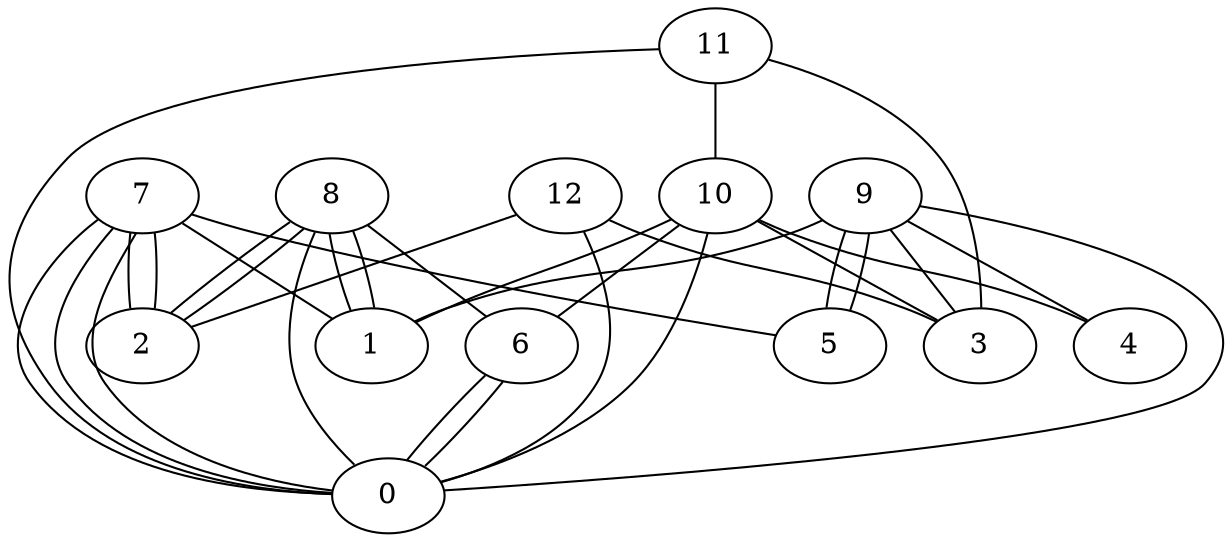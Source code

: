 graph G {
0;
1;
2;
3;
4;
5;
6;
7;
8;
9;
10;
11;
12;
12--3 ;
12--2 ;
12--0 ;
11--10 ;
11--3 ;
11--0 ;
10--6 ;
10--3 ;
10--4 ;
10--1 ;
10--0 ;
9--4 ;
9--5 ;
9--5 ;
9--3 ;
9--1 ;
9--0 ;
8--6 ;
8--1 ;
8--2 ;
8--1 ;
8--2 ;
8--0 ;
7--5 ;
7--2 ;
7--0 ;
7--2 ;
7--1 ;
7--0 ;
7--0 ;
6--0 ;
6--0 ;
}
